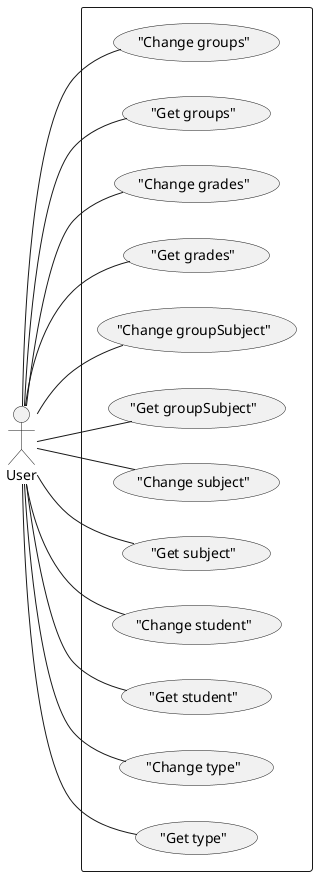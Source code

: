 @startuml

left to right direction

actor User

rectangle {
    User -- ("Change groups")
    User -- ("Get groups")

    User -- ("Change grades")
    User -- ("Get grades")

    User -- ("Change groupSubject")
    User -- ("Get groupSubject")

    User -- ("Change subject")
    User -- ("Get subject")

    User -- ("Change student")
    User -- ("Get student")

    User -- ("Change type")
    User -- ("Get type")
}

@enduml